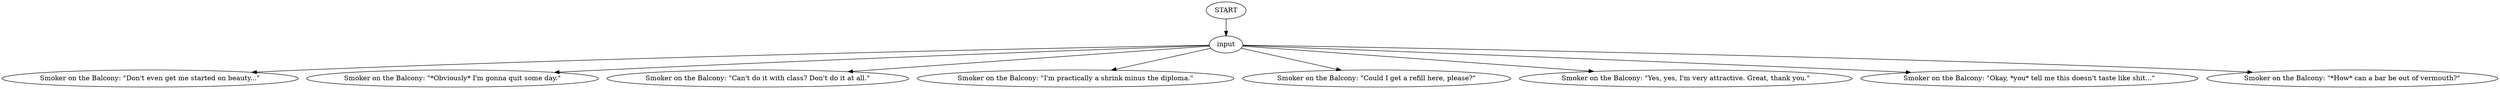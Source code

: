 # BACKYARD / SMOKER ON THE BALCONY barks whirling
# Barks inside Whirling.
# ==================================================
digraph G {
	  0 [label="START"];
	  1 [label="input"];
	  2 [label="Smoker on the Balcony: \"Don't even get me started on beauty...\""];
	  3 [label="Smoker on the Balcony: \"*Obviously* I'm gonna quit some day.\""];
	  5 [label="Smoker on the Balcony: \"Can't do it with class? Don't do it at all.\""];
	  6 [label="Smoker on the Balcony: \"I'm practically a shrink minus the diploma.\""];
	  7 [label="Smoker on the Balcony: \"Could I get a refill here, please?\""];
	  8 [label="Smoker on the Balcony: \"Yes, yes, I'm very attractive. Great, thank you.\""];
	  9 [label="Smoker on the Balcony: \"Okay, *you* tell me this doesn't taste like shit...\""];
	  10 [label="Smoker on the Balcony: \"*How* can a bar be out of vermouth?\""];
	  0 -> 1
	  1 -> 2
	  1 -> 3
	  1 -> 5
	  1 -> 6
	  1 -> 7
	  1 -> 8
	  1 -> 9
	  1 -> 10
}

